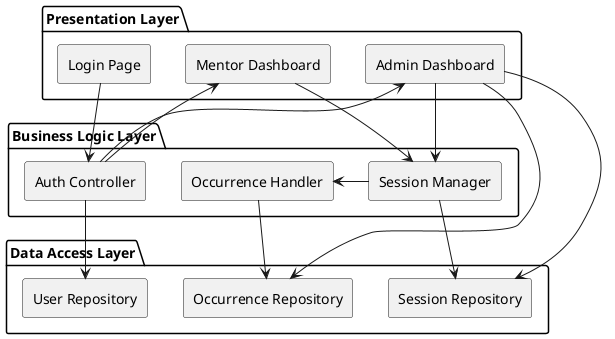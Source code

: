 @startuml ArcitectureDiagram
skinparam componentStyle rectangle

package "Presentation Layer" {
  [Admin Dashboard]
  [Mentor Dashboard]
  [Login Page]
}

package "Business Logic Layer" {
  [Session Manager]
  [Occurrence Handler]
  [Auth Controller]
}

package "Data Access Layer" {
  [User Repository]
  [Session Repository]
  [Occurrence Repository]
}

' Presentation -> Business Logic
[Login Page] --> [Auth Controller]
'[Admin Dashboard] --> [Auth Controller]
'[Mentor Dashboard] --> [Auth Controller]
[Admin Dashboard] --> [Session Manager]
[Mentor Dashboard] --> [Session Manager]
[Admin Dashboard] --> [Session Repository]
[Admin Dashboard] --> [Occurrence Repository]

' Business Logic -> Data
[Auth Controller] --> [Admin Dashboard]
[Auth Controller] --> [Mentor Dashboard]
[Session Manager] -left-> [Occurrence Handler]
[Auth Controller] --> [User Repository]
[Session Manager] --> [Session Repository]
[Occurrence Handler] --> [Occurrence Repository]

' Internal Business Logic connections
